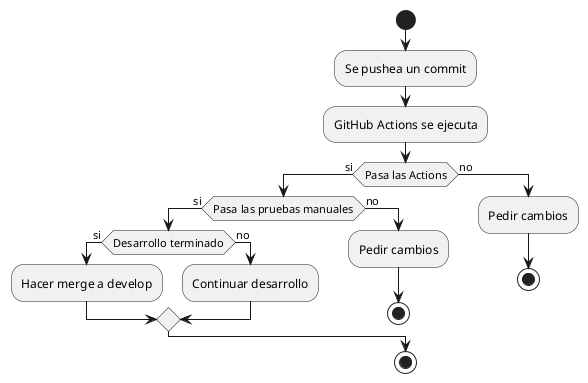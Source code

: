 @startuml
start
:Se pushea un commit;
:GitHub Actions se ejecuta;
if (Pasa las Actions) then (si)
    if (Pasa las pruebas manuales) then (si)
        if (Desarrollo terminado) then (si)
            :Hacer merge a develop;
        else (no)
            :Continuar desarrollo;
        endif
    else (no)
        :Pedir cambios;
        stop
    endif
else (no)
    :Pedir cambios;
    stop
endif
stop
@enduml